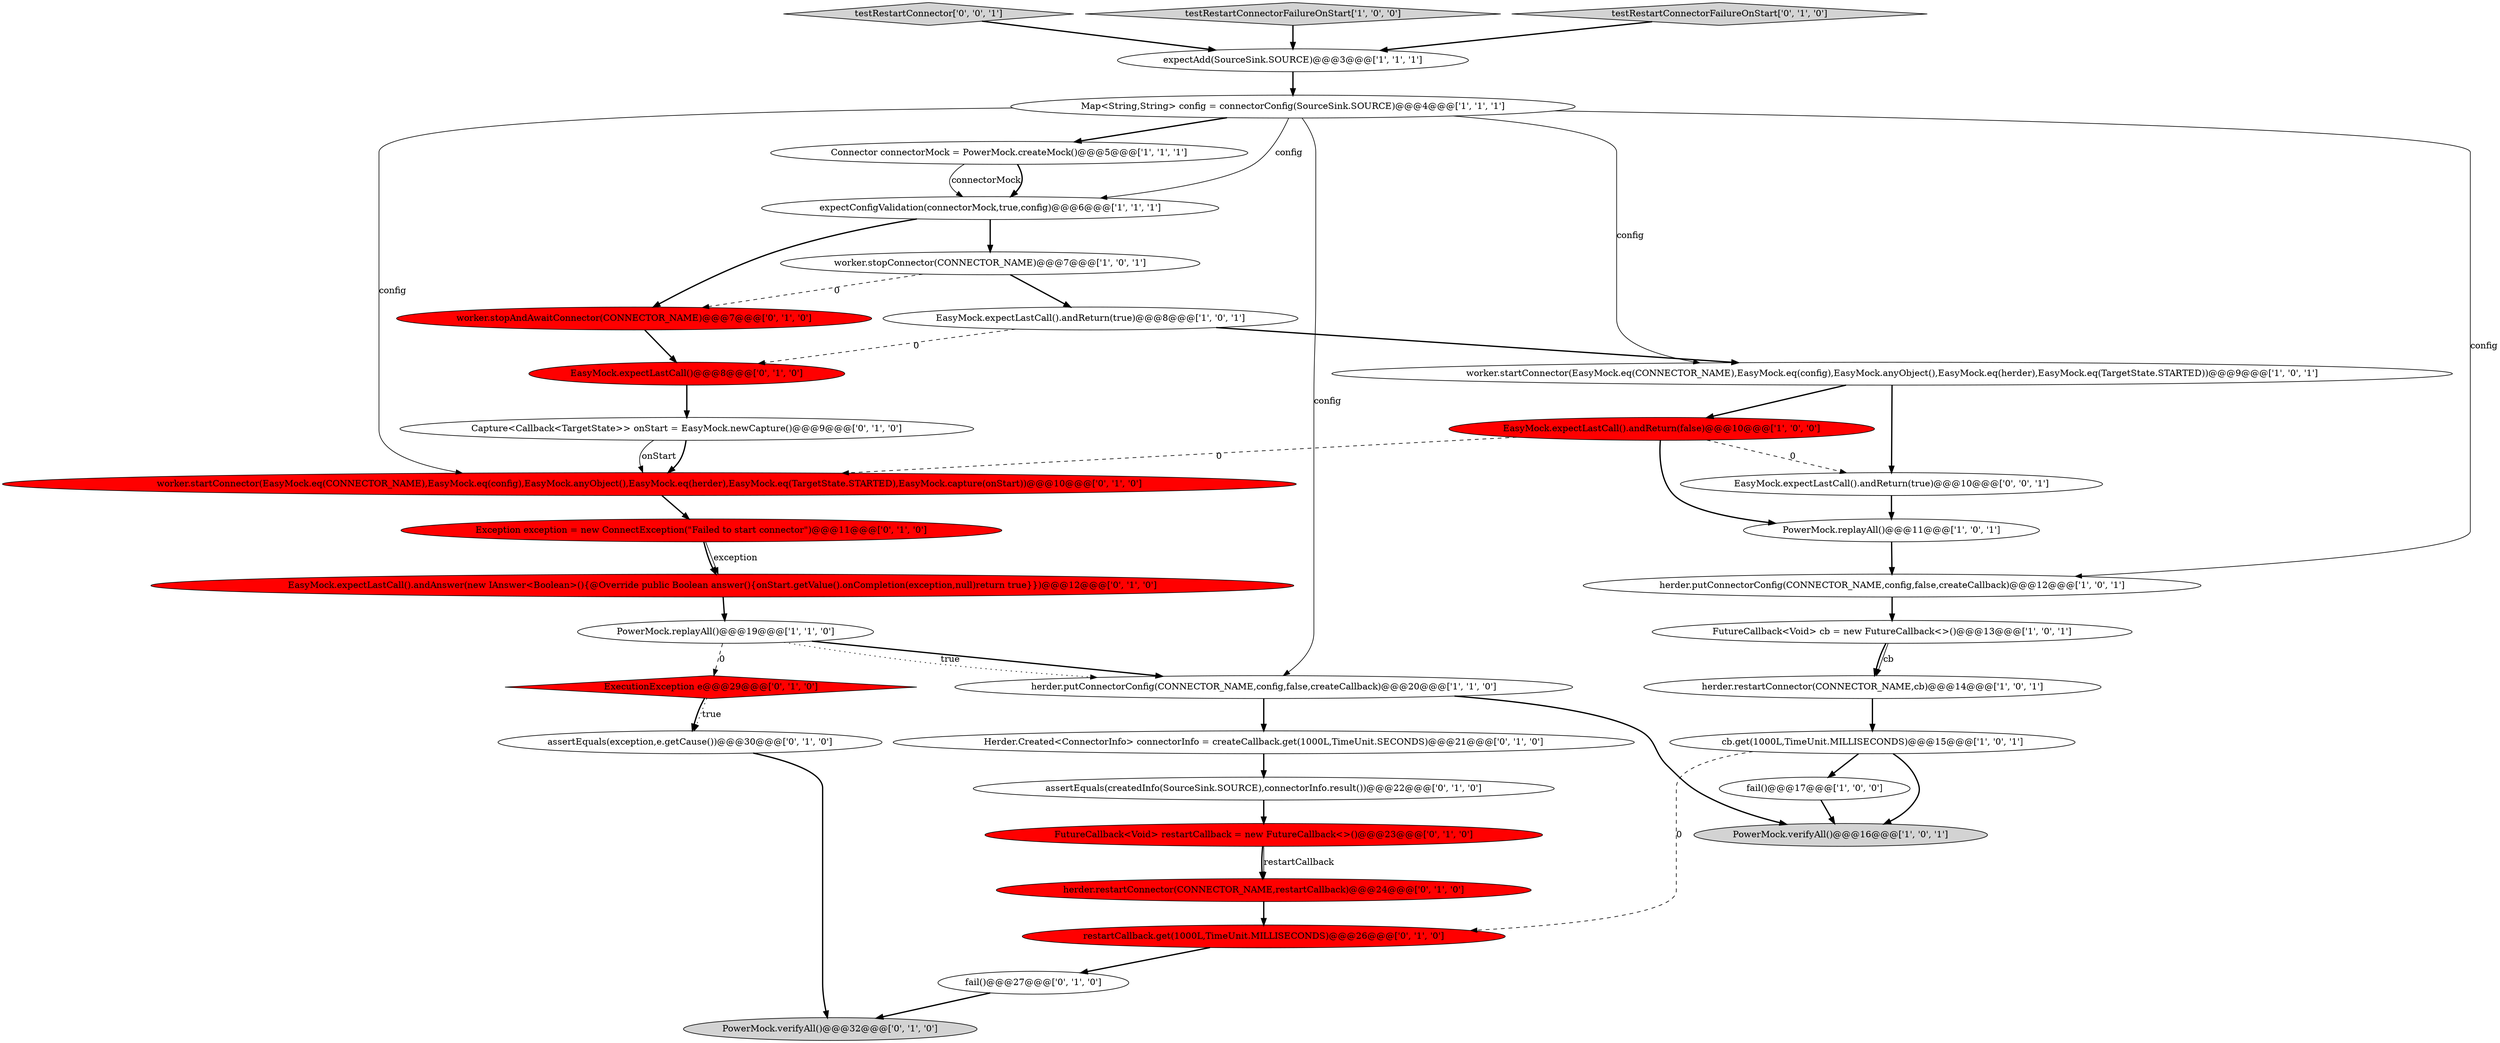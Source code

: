 digraph {
28 [style = filled, label = "FutureCallback<Void> restartCallback = new FutureCallback<>()@@@23@@@['0', '1', '0']", fillcolor = red, shape = ellipse image = "AAA1AAABBB2BBB"];
10 [style = filled, label = "EasyMock.expectLastCall().andReturn(true)@@@8@@@['1', '0', '1']", fillcolor = white, shape = ellipse image = "AAA0AAABBB1BBB"];
24 [style = filled, label = "ExecutionException e@@@29@@@['0', '1', '0']", fillcolor = red, shape = diamond image = "AAA1AAABBB2BBB"];
18 [style = filled, label = "PowerMock.verifyAll()@@@32@@@['0', '1', '0']", fillcolor = lightgray, shape = ellipse image = "AAA0AAABBB2BBB"];
20 [style = filled, label = "Herder.Created<ConnectorInfo> connectorInfo = createCallback.get(1000L,TimeUnit.SECONDS)@@@21@@@['0', '1', '0']", fillcolor = white, shape = ellipse image = "AAA0AAABBB2BBB"];
26 [style = filled, label = "assertEquals(exception,e.getCause())@@@30@@@['0', '1', '0']", fillcolor = white, shape = ellipse image = "AAA0AAABBB2BBB"];
3 [style = filled, label = "EasyMock.expectLastCall().andReturn(false)@@@10@@@['1', '0', '0']", fillcolor = red, shape = ellipse image = "AAA1AAABBB1BBB"];
23 [style = filled, label = "EasyMock.expectLastCall().andAnswer(new IAnswer<Boolean>(){@Override public Boolean answer(){onStart.getValue().onCompletion(exception,null)return true}})@@@12@@@['0', '1', '0']", fillcolor = red, shape = ellipse image = "AAA1AAABBB2BBB"];
16 [style = filled, label = "herder.putConnectorConfig(CONNECTOR_NAME,config,false,createCallback)@@@20@@@['1', '1', '0']", fillcolor = white, shape = ellipse image = "AAA0AAABBB1BBB"];
21 [style = filled, label = "fail()@@@27@@@['0', '1', '0']", fillcolor = white, shape = ellipse image = "AAA0AAABBB2BBB"];
9 [style = filled, label = "fail()@@@17@@@['1', '0', '0']", fillcolor = white, shape = ellipse image = "AAA0AAABBB1BBB"];
30 [style = filled, label = "restartCallback.get(1000L,TimeUnit.MILLISECONDS)@@@26@@@['0', '1', '0']", fillcolor = red, shape = ellipse image = "AAA1AAABBB2BBB"];
25 [style = filled, label = "assertEquals(createdInfo(SourceSink.SOURCE),connectorInfo.result())@@@22@@@['0', '1', '0']", fillcolor = white, shape = ellipse image = "AAA0AAABBB2BBB"];
4 [style = filled, label = "worker.startConnector(EasyMock.eq(CONNECTOR_NAME),EasyMock.eq(config),EasyMock.anyObject(),EasyMock.eq(herder),EasyMock.eq(TargetState.STARTED))@@@9@@@['1', '0', '1']", fillcolor = white, shape = ellipse image = "AAA0AAABBB1BBB"];
8 [style = filled, label = "Connector connectorMock = PowerMock.createMock()@@@5@@@['1', '1', '1']", fillcolor = white, shape = ellipse image = "AAA0AAABBB1BBB"];
13 [style = filled, label = "herder.putConnectorConfig(CONNECTOR_NAME,config,false,createCallback)@@@12@@@['1', '0', '1']", fillcolor = white, shape = ellipse image = "AAA0AAABBB1BBB"];
12 [style = filled, label = "herder.restartConnector(CONNECTOR_NAME,cb)@@@14@@@['1', '0', '1']", fillcolor = white, shape = ellipse image = "AAA0AAABBB1BBB"];
34 [style = filled, label = "testRestartConnector['0', '0', '1']", fillcolor = lightgray, shape = diamond image = "AAA0AAABBB3BBB"];
15 [style = filled, label = "PowerMock.verifyAll()@@@16@@@['1', '0', '1']", fillcolor = lightgray, shape = ellipse image = "AAA0AAABBB1BBB"];
32 [style = filled, label = "Capture<Callback<TargetState>> onStart = EasyMock.newCapture()@@@9@@@['0', '1', '0']", fillcolor = white, shape = ellipse image = "AAA0AAABBB2BBB"];
2 [style = filled, label = "expectConfigValidation(connectorMock,true,config)@@@6@@@['1', '1', '1']", fillcolor = white, shape = ellipse image = "AAA0AAABBB1BBB"];
11 [style = filled, label = "cb.get(1000L,TimeUnit.MILLISECONDS)@@@15@@@['1', '0', '1']", fillcolor = white, shape = ellipse image = "AAA0AAABBB1BBB"];
0 [style = filled, label = "PowerMock.replayAll()@@@19@@@['1', '1', '0']", fillcolor = white, shape = ellipse image = "AAA0AAABBB1BBB"];
6 [style = filled, label = "worker.stopConnector(CONNECTOR_NAME)@@@7@@@['1', '0', '1']", fillcolor = white, shape = ellipse image = "AAA0AAABBB1BBB"];
14 [style = filled, label = "PowerMock.replayAll()@@@11@@@['1', '0', '1']", fillcolor = white, shape = ellipse image = "AAA0AAABBB1BBB"];
22 [style = filled, label = "EasyMock.expectLastCall()@@@8@@@['0', '1', '0']", fillcolor = red, shape = ellipse image = "AAA1AAABBB2BBB"];
1 [style = filled, label = "expectAdd(SourceSink.SOURCE)@@@3@@@['1', '1', '1']", fillcolor = white, shape = ellipse image = "AAA0AAABBB1BBB"];
29 [style = filled, label = "herder.restartConnector(CONNECTOR_NAME,restartCallback)@@@24@@@['0', '1', '0']", fillcolor = red, shape = ellipse image = "AAA1AAABBB2BBB"];
31 [style = filled, label = "worker.stopAndAwaitConnector(CONNECTOR_NAME)@@@7@@@['0', '1', '0']", fillcolor = red, shape = ellipse image = "AAA1AAABBB2BBB"];
17 [style = filled, label = "testRestartConnectorFailureOnStart['1', '0', '0']", fillcolor = lightgray, shape = diamond image = "AAA0AAABBB1BBB"];
7 [style = filled, label = "FutureCallback<Void> cb = new FutureCallback<>()@@@13@@@['1', '0', '1']", fillcolor = white, shape = ellipse image = "AAA0AAABBB1BBB"];
5 [style = filled, label = "Map<String,String> config = connectorConfig(SourceSink.SOURCE)@@@4@@@['1', '1', '1']", fillcolor = white, shape = ellipse image = "AAA0AAABBB1BBB"];
33 [style = filled, label = "Exception exception = new ConnectException(\"Failed to start connector\")@@@11@@@['0', '1', '0']", fillcolor = red, shape = ellipse image = "AAA1AAABBB2BBB"];
35 [style = filled, label = "EasyMock.expectLastCall().andReturn(true)@@@10@@@['0', '0', '1']", fillcolor = white, shape = ellipse image = "AAA0AAABBB3BBB"];
27 [style = filled, label = "testRestartConnectorFailureOnStart['0', '1', '0']", fillcolor = lightgray, shape = diamond image = "AAA0AAABBB2BBB"];
19 [style = filled, label = "worker.startConnector(EasyMock.eq(CONNECTOR_NAME),EasyMock.eq(config),EasyMock.anyObject(),EasyMock.eq(herder),EasyMock.eq(TargetState.STARTED),EasyMock.capture(onStart))@@@10@@@['0', '1', '0']", fillcolor = red, shape = ellipse image = "AAA1AAABBB2BBB"];
1->5 [style = bold, label=""];
19->33 [style = bold, label=""];
28->29 [style = bold, label=""];
16->15 [style = bold, label=""];
5->8 [style = bold, label=""];
4->3 [style = bold, label=""];
0->16 [style = bold, label=""];
4->35 [style = bold, label=""];
25->28 [style = bold, label=""];
27->1 [style = bold, label=""];
8->2 [style = solid, label="connectorMock"];
3->35 [style = dashed, label="0"];
31->22 [style = bold, label=""];
17->1 [style = bold, label=""];
29->30 [style = bold, label=""];
7->12 [style = bold, label=""];
2->6 [style = bold, label=""];
34->1 [style = bold, label=""];
3->14 [style = bold, label=""];
12->11 [style = bold, label=""];
6->31 [style = dashed, label="0"];
22->32 [style = bold, label=""];
7->12 [style = solid, label="cb"];
32->19 [style = bold, label=""];
10->22 [style = dashed, label="0"];
11->9 [style = bold, label=""];
23->0 [style = bold, label=""];
20->25 [style = bold, label=""];
35->14 [style = bold, label=""];
5->13 [style = solid, label="config"];
21->18 [style = bold, label=""];
11->15 [style = bold, label=""];
5->19 [style = solid, label="config"];
3->19 [style = dashed, label="0"];
33->23 [style = bold, label=""];
32->19 [style = solid, label="onStart"];
24->26 [style = bold, label=""];
30->21 [style = bold, label=""];
8->2 [style = bold, label=""];
24->26 [style = dotted, label="true"];
13->7 [style = bold, label=""];
9->15 [style = bold, label=""];
6->10 [style = bold, label=""];
5->2 [style = solid, label="config"];
5->16 [style = solid, label="config"];
5->4 [style = solid, label="config"];
10->4 [style = bold, label=""];
0->24 [style = dashed, label="0"];
0->16 [style = dotted, label="true"];
14->13 [style = bold, label=""];
11->30 [style = dashed, label="0"];
16->20 [style = bold, label=""];
33->23 [style = solid, label="exception"];
28->29 [style = solid, label="restartCallback"];
26->18 [style = bold, label=""];
2->31 [style = bold, label=""];
}
